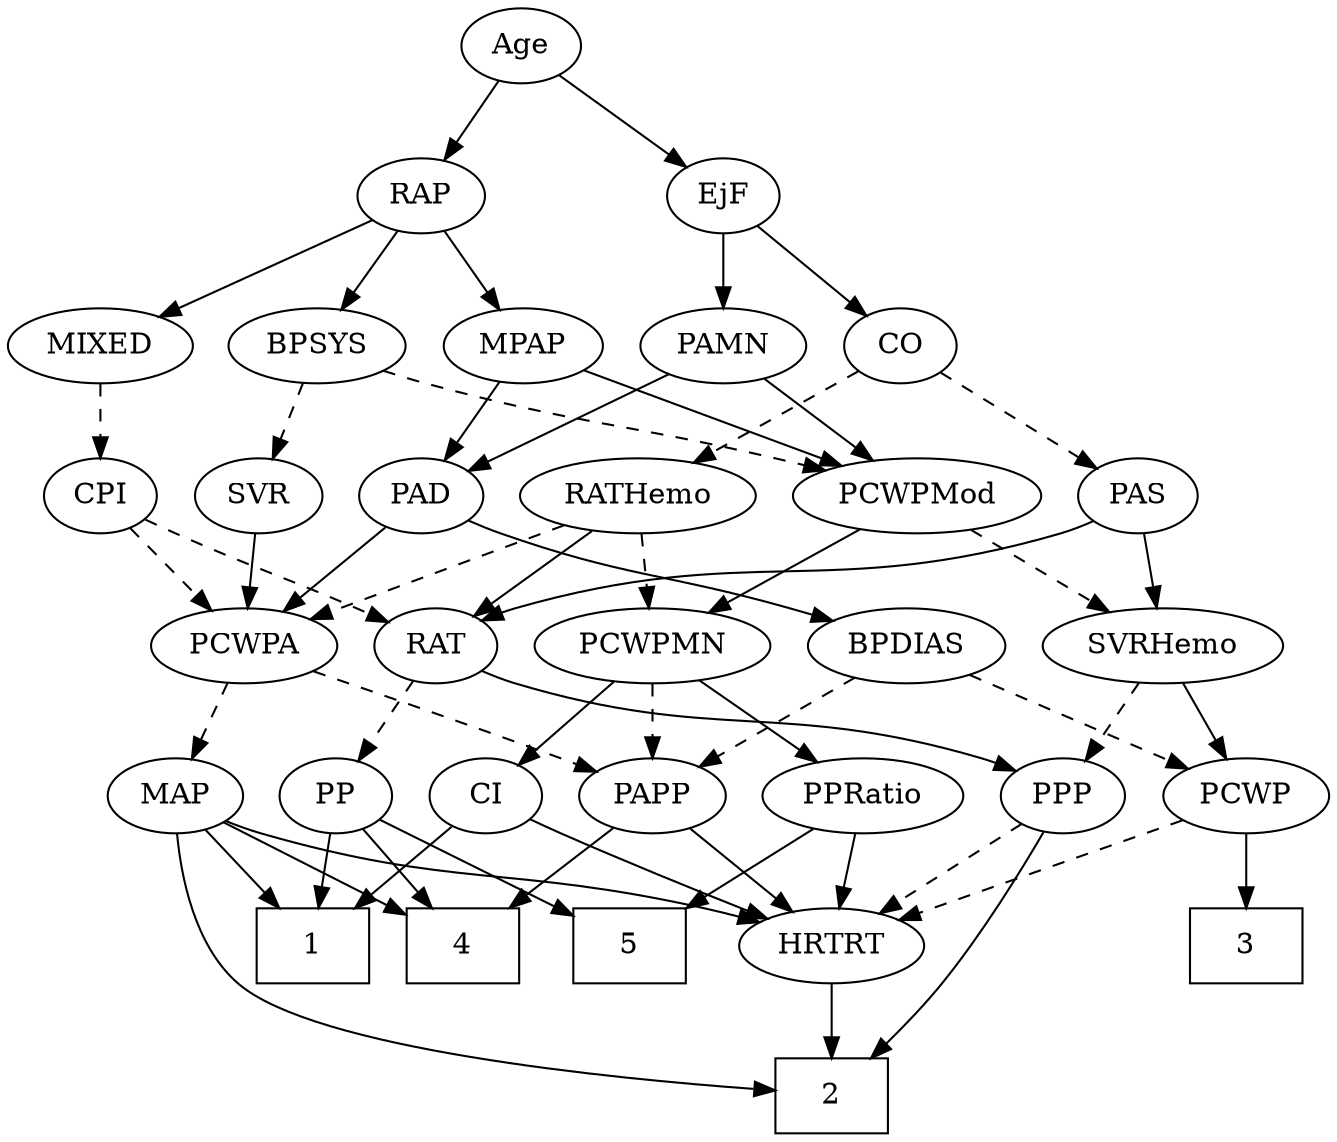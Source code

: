 strict digraph {
	graph [bb="0,0,606.3,540"];
	node [label="\N"];
	1	[height=0.5,
		pos="249.3,90",
		shape=box,
		width=0.75];
	2	[height=0.5,
		pos="406.3,18",
		shape=box,
		width=0.75];
	3	[height=0.5,
		pos="499.3,90",
		shape=box,
		width=0.75];
	4	[height=0.5,
		pos="172.3,90",
		shape=box,
		width=0.75];
	5	[height=0.5,
		pos="321.3,90",
		shape=box,
		width=0.75];
	Age	[height=0.5,
		pos="226.3,522",
		width=0.75];
	EjF	[height=0.5,
		pos="316.3,450",
		width=0.75];
	Age -> EjF	[pos="e,299.44,464.11 243.22,507.83 256.8,497.27 276.05,482.3 291.39,470.37",
		style=solid];
	RAP	[height=0.5,
		pos="182.3,450",
		width=0.77632];
	Age -> RAP	[pos="e,192.55,467.31 216.31,505.12 210.88,496.47 204.03,485.58 197.91,475.83",
		style=solid];
	CO	[height=0.5,
		pos="417.3,378",
		width=0.75];
	EjF -> CO	[pos="e,399.06,391.64 334.35,436.49 350.05,425.6 373.01,409.69 390.8,397.37",
		style=solid];
	PAMN	[height=0.5,
		pos="316.3,378",
		width=1.011];
	EjF -> PAMN	[pos="e,316.3,396.1 316.3,431.7 316.3,423.98 316.3,414.71 316.3,406.11",
		style=solid];
	MIXED	[height=0.5,
		pos="40.296,378",
		width=1.1193];
	RAP -> MIXED	[pos="e,66.416,391.88 160.73,438.37 138.1,427.22 102.18,409.51 75.452,396.33",
		style=solid];
	MPAP	[height=0.5,
		pos="227.3,378",
		width=0.97491];
	RAP -> MPAP	[pos="e,216.81,395.31 192.51,433.12 198.07,424.47 205.07,413.58 211.33,403.83",
		style=solid];
	BPSYS	[height=0.5,
		pos="136.3,378",
		width=1.0471];
	RAP -> BPSYS	[pos="e,147.01,395.31 171.86,433.12 166.18,424.47 159.02,413.58 152.62,403.83",
		style=solid];
	CPI	[height=0.5,
		pos="51.296,306",
		width=0.75];
	MIXED -> CPI	[pos="e,48.609,324.1 43.016,359.7 44.228,351.98 45.684,342.71 47.036,334.11",
		style=dashed];
	PAD	[height=0.5,
		pos="199.3,306",
		width=0.79437];
	MPAP -> PAD	[pos="e,206.01,323.79 220.52,360.05 217.29,351.97 213.34,342.12 209.74,333.11",
		style=solid];
	PCWPMod	[height=0.5,
		pos="298.3,306",
		width=1.4443];
	MPAP -> PCWPMod	[pos="e,281.93,323.13 242.7,361.81 252.02,352.62 264.1,340.72 274.61,330.35",
		style=solid];
	SVR	[height=0.5,
		pos="124.3,306",
		width=0.77632];
	BPSYS -> SVR	[pos="e,127.23,324.1 133.33,359.7 132.01,351.98 130.42,342.71 128.94,334.11",
		style=dashed];
	BPSYS -> PCWPMod	[pos="e,267.21,320.43 163.41,365.28 189.26,354.12 228.5,337.16 258,324.41",
		style=dashed];
	PCWPA	[height=0.5,
		pos="109.3,234",
		width=1.1555];
	PAD -> PCWPA	[pos="e,128.78,250.16 181.94,291.5 169.22,281.61 151.68,267.96 137.02,256.56",
		style=solid];
	BPDIAS	[height=0.5,
		pos="211.3,234",
		width=1.1735];
	PAD -> BPDIAS	[pos="e,208.33,252.28 202.2,288.05 203.52,280.35 205.12,271.03 206.61,262.36",
		style=solid];
	PAS	[height=0.5,
		pos="511.3,306",
		width=0.75];
	CO -> PAS	[pos="e,494.01,319.87 434.98,363.83 449.25,353.21 469.52,338.11 485.59,326.15",
		style=dashed];
	RATHemo	[height=0.5,
		pos="417.3,306",
		width=1.3721];
	CO -> RATHemo	[pos="e,417.3,324.1 417.3,359.7 417.3,351.98 417.3,342.71 417.3,334.11",
		style=dashed];
	RAT	[height=0.5,
		pos="416.3,234",
		width=0.75827];
	PAS -> RAT	[pos="e,433.93,247.99 493.87,292.16 479.37,281.47 458.5,266.1 442.07,253.99",
		style=solid];
	SVRHemo	[height=0.5,
		pos="511.3,234",
		width=1.3902];
	PAS -> SVRHemo	[pos="e,511.3,252.1 511.3,287.7 511.3,279.98 511.3,270.71 511.3,262.11",
		style=solid];
	PAMN -> PAD	[pos="e,219.54,319.11 294.01,363.67 275.39,352.52 248.68,336.54 228.37,324.39",
		style=solid];
	PAMN -> PCWPMod	[pos="e,302.74,324.28 311.94,360.05 309.93,352.26 307.51,342.82 305.26,334.08",
		style=solid];
	RATHemo -> RAT	[pos="e,416.54,252.1 417.05,287.7 416.94,279.98 416.81,270.71 416.68,262.11",
		style=solid];
	RATHemo -> PCWPA	[pos="e,140.37,246.14 380.94,293.7 373.8,291.67 366.34,289.67 359.3,288 271.83,267.33 247.37,274.27 160.3,252 156.94,251.14 153.48,250.17 \
150.03,249.15",
		style=dashed];
	PCWPMN	[height=0.5,
		pos="321.3,234",
		width=1.3902];
	RATHemo -> PCWPMN	[pos="e,342.54,250.49 395.99,289.46 382.69,279.77 365.38,267.15 350.78,256.5",
		style=dashed];
	CPI -> RAT	[pos="e,395.8,246.05 71.796,293.95 76.753,291.66 82.118,289.5 87.296,288 213.33,251.53 254.27,288.47 380.3,252 382.24,251.44 384.21,250.78 \
386.17,250.06",
		style=dashed];
	CPI -> PCWPA	[pos="e,95.929,251.13 63.882,289.81 71.348,280.8 80.978,269.18 89.448,258.95",
		style=dashed];
	PP	[height=0.5,
		pos="249.3,162",
		width=0.75];
	RAT -> PP	[pos="e,270.49,173.35 395.1,222.65 390.27,220.39 385.13,218.05 380.3,216 338.74,198.35 326.85,197.65 285.3,180 283.48,179.23 281.63,178.42 \
279.76,177.59",
		style=dashed];
	PPP	[height=0.5,
		pos="579.3,162",
		width=0.75];
	RAT -> PPP	[pos="e,558.08,173.3 437.9,222.52 442.62,220.31 447.6,218.03 452.3,216 492.2,198.7 503.39,197.3 543.3,180 545.1,179.22 546.96,178.4 548.82,\
177.56",
		style=solid];
	SVR -> PCWPA	[pos="e,113,252.28 120.67,288.05 119,280.26 116.97,270.82 115.1,262.08",
		style=solid];
	PCWPMod -> PCWPMN	[pos="e,315.62,252.28 303.86,288.05 306.45,280.18 309.59,270.62 312.49,261.79",
		style=solid];
	PCWPMod -> SVRHemo	[pos="e,475.51,246.76 334.91,292.97 371.21,281.04 426.89,262.74 465.96,249.9",
		style=dashed];
	MAP	[height=0.5,
		pos="92.296,162",
		width=0.84854];
	PCWPA -> MAP	[pos="e,96.492,180.28 105.18,216.05 103.29,208.26 101,198.82 98.873,190.08",
		style=dashed];
	PAPP	[height=0.5,
		pos="172.3,162",
		width=0.88464];
	PCWPA -> PAPP	[pos="e,158.2,178.67 123.91,216.76 132.05,207.71 142.34,196.29 151.33,186.3",
		style=dashed];
	PPRatio	[height=0.5,
		pos="406.3,162",
		width=1.1013];
	PCWPMN -> PPRatio	[pos="e,387.96,178.1 340.58,217.12 352.24,207.52 367.25,195.16 379.98,184.67",
		style=solid];
	CI	[height=0.5,
		pos="321.3,162",
		width=0.75];
	PCWPMN -> CI	[pos="e,321.3,180.1 321.3,215.7 321.3,207.98 321.3,198.71 321.3,190.11",
		style=solid];
	PCWPMN -> PAPP	[pos="e,195.91,174.1 292.21,219.34 267.17,207.57 231.06,190.61 205.01,178.37",
		style=dashed];
	SVRHemo -> PPP	[pos="e,565,177.72 527.07,216.76 536.2,207.37 547.82,195.41 557.78,185.15",
		style=dashed];
	PCWP	[height=0.5,
		pos="499.3,162",
		width=0.97491];
	SVRHemo -> PCWP	[pos="e,502.23,180.1 508.33,215.7 507.01,207.98 505.42,198.71 503.94,190.11",
		style=solid];
	BPDIAS -> PCWP	[pos="e,473.04,174.05 242.65,221.8 249.1,219.71 255.88,217.66 262.3,216 346.77,194.15 371.35,203.82 455.3,180 457.94,179.25 460.64,178.41 \
463.35,177.5",
		style=dashed];
	BPDIAS -> PAPP	[pos="e,181.47,179.47 202.05,216.41 197.39,208.04 191.63,197.71 186.43,188.37",
		style=dashed];
	MAP -> 1	[pos="e,222.06,103.15 116.14,150.37 141.84,138.91 183.05,120.54 212.83,107.26",
		style=solid];
	MAP -> 2	[pos="e,379.09,21.292 95.883,144 101.12,123.6 112.88,89.902 136.3,72 172.33,44.448 303.51,28.605 368.82,22.263",
		style=solid];
	MAP -> 4	[pos="e,152.63,108.2 108.87,146.5 119.31,137.36 133.03,125.36 145.04,114.85",
		style=solid];
	HRTRT	[height=0.5,
		pos="406.3,90",
		width=1.1013];
	MAP -> HRTRT	[pos="e,376.75,102.19 115.03,149.94 120.28,147.71 125.91,145.58 131.3,144 228.92,115.45 258.65,132.76 357.3,108 360.48,107.2 363.76,106.28 \
367.03,105.3",
		style=solid];
	PP -> 1	[pos="e,249.3,108.1 249.3,143.7 249.3,135.98 249.3,126.71 249.3,118.11",
		style=solid];
	PP -> 4	[pos="e,191.12,108.11 233.71,146.83 223.72,137.75 210.48,125.71 198.85,115.14",
		style=solid];
	PP -> 5	[pos="e,303.69,108.11 263.87,146.83 273.21,137.75 285.59,125.71 296.47,115.14",
		style=solid];
	PPP -> 2	[pos="e,433.31,24.181 574.89,144.03 568.95,124.29 556.6,91.872 535.3,72 509.52,47.948 471.33,34.11 443.19,26.649",
		style=solid];
	PPP -> HRTRT	[pos="e,436.21,101.86 558.09,150.68 553.26,148.41 548.12,146.07 543.3,144 510.84,130.08 473.4,115.71 445.88,105.45",
		style=dashed];
	PPRatio -> 5	[pos="e,342.09,108.13 387.85,145.81 376.8,136.71 362.51,124.94 350,114.64",
		style=solid];
	PPRatio -> HRTRT	[pos="e,406.3,108.1 406.3,143.7 406.3,135.98 406.3,126.71 406.3,118.11",
		style=solid];
	PCWP -> 3	[pos="e,499.3,108.1 499.3,143.7 499.3,135.98 499.3,126.71 499.3,118.11",
		style=solid];
	PCWP -> HRTRT	[pos="e,425.86,105.73 480.03,146.5 466.77,136.52 448.96,123.11 434.17,111.98",
		style=dashed];
	CI -> 1	[pos="e,266.9,108.11 306.73,146.83 297.38,137.75 285,125.71 274.13,115.14",
		style=solid];
	CI -> HRTRT	[pos="e,387.89,106.16 337.69,147.5 349.7,137.61 366.27,123.96 380.11,112.56",
		style=solid];
	PAPP -> 4	[pos="e,172.3,108.1 172.3,143.7 172.3,135.98 172.3,126.71 172.3,118.11",
		style=solid];
	PAPP -> HRTRT	[pos="e,376.37,101.85 196.79,150.15 202.17,147.96 207.88,145.79 213.3,144 275.94,123.31 294.07,126.83 357.3,108 360.4,107.07 363.61,106.07 \
366.81,105.04",
		style=solid];
	HRTRT -> 2	[pos="e,406.3,36.104 406.3,71.697 406.3,63.983 406.3,54.712 406.3,46.112",
		style=solid];
}
